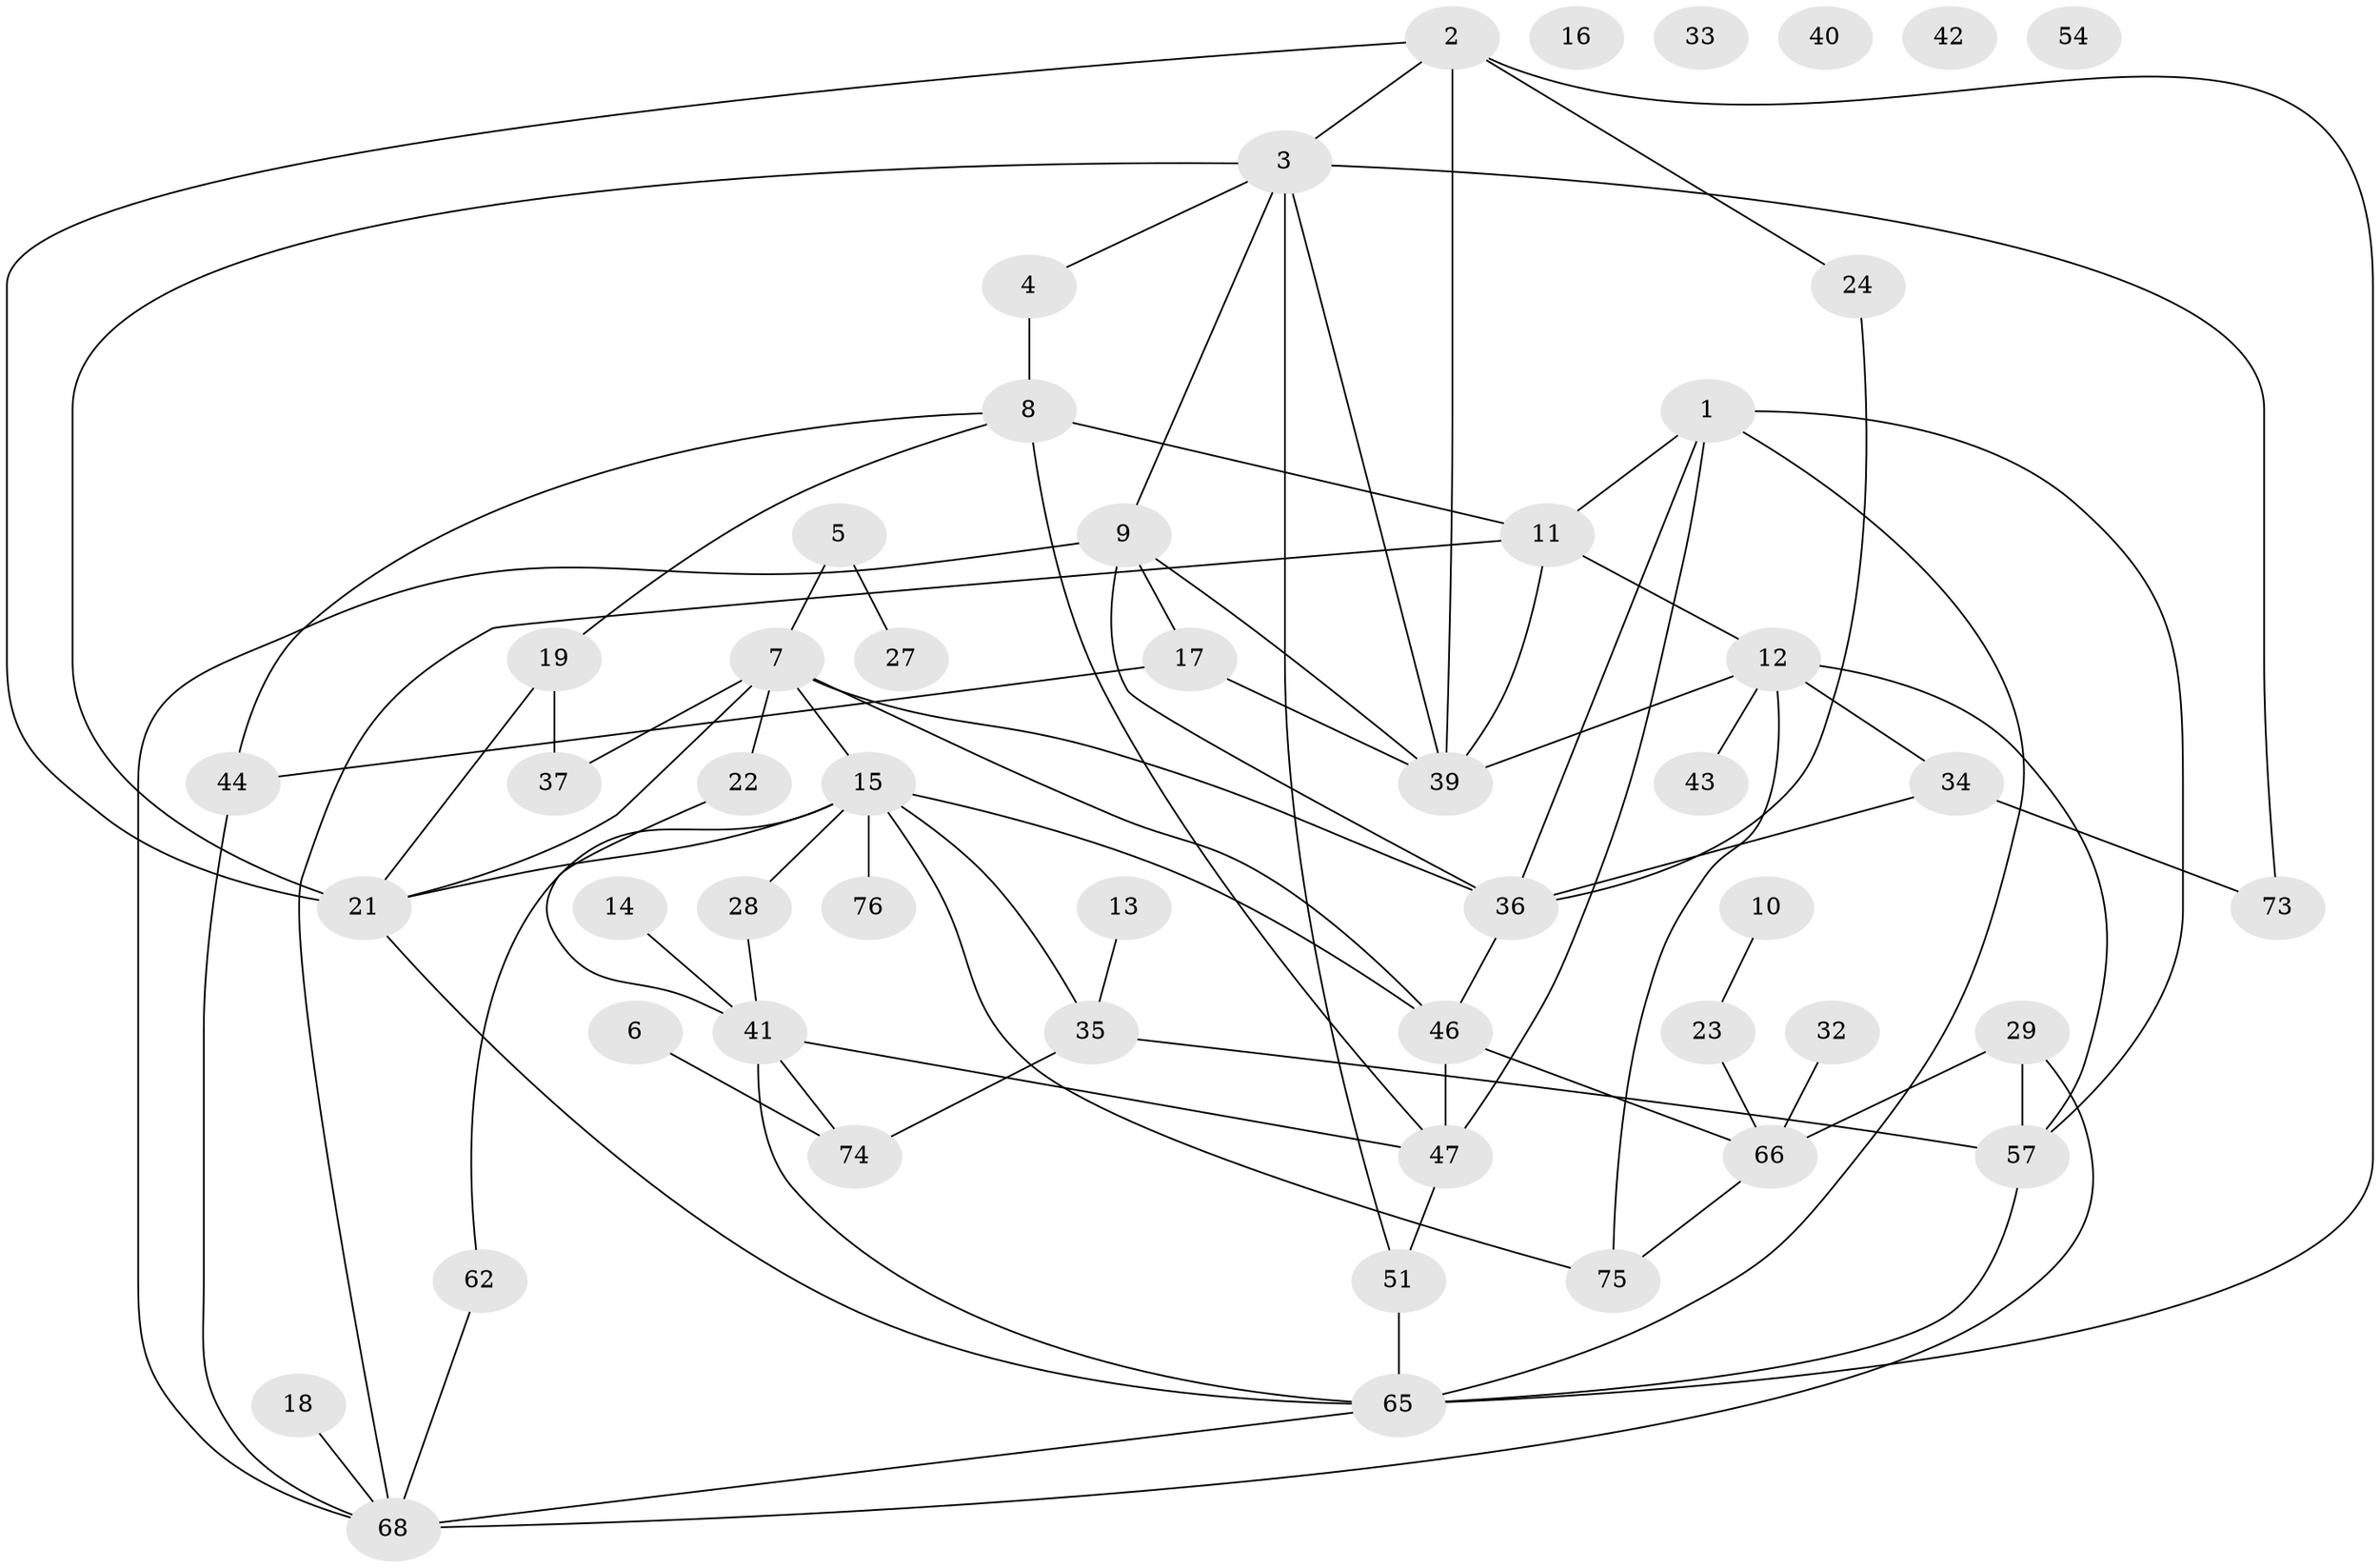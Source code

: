 // original degree distribution, {4: 0.17105263157894737, 2: 0.19736842105263158, 7: 0.013157894736842105, 3: 0.23684210526315788, 5: 0.11842105263157894, 1: 0.15789473684210525, 6: 0.05263157894736842, 0: 0.05263157894736842}
// Generated by graph-tools (version 1.1) at 2025/41/03/06/25 10:41:19]
// undirected, 51 vertices, 83 edges
graph export_dot {
graph [start="1"]
  node [color=gray90,style=filled];
  1 [super="+20"];
  2 [super="+67"];
  3 [super="+56"];
  4;
  5;
  6 [super="+49"];
  7 [super="+50"];
  8 [super="+55"];
  9 [super="+30"];
  10;
  11 [super="+61"];
  12 [super="+72"];
  13;
  14;
  15 [super="+25"];
  16 [super="+31"];
  17 [super="+26"];
  18;
  19;
  21 [super="+59"];
  22;
  23;
  24;
  27;
  28;
  29 [super="+38"];
  32;
  33;
  34 [super="+60"];
  35;
  36 [super="+48"];
  37;
  39 [super="+63"];
  40;
  41 [super="+45"];
  42;
  43;
  44;
  46 [super="+52"];
  47 [super="+58"];
  51 [super="+53"];
  54;
  57 [super="+64"];
  62;
  65 [super="+70"];
  66 [super="+69"];
  68 [super="+71"];
  73;
  74;
  75;
  76;
  1 -- 11;
  1 -- 47;
  1 -- 57;
  1 -- 65;
  1 -- 36;
  2 -- 3;
  2 -- 24;
  2 -- 21;
  2 -- 65;
  2 -- 39;
  3 -- 21;
  3 -- 4;
  3 -- 73;
  3 -- 9;
  3 -- 39;
  3 -- 51;
  4 -- 8;
  5 -- 7;
  5 -- 27;
  6 -- 74;
  7 -- 15;
  7 -- 22;
  7 -- 37;
  7 -- 46;
  7 -- 21;
  7 -- 36;
  8 -- 19;
  8 -- 47;
  8 -- 44;
  8 -- 11;
  9 -- 36 [weight=2];
  9 -- 68;
  9 -- 17;
  9 -- 39;
  10 -- 23;
  11 -- 68;
  11 -- 12;
  11 -- 39;
  12 -- 75;
  12 -- 34;
  12 -- 43;
  12 -- 57;
  12 -- 39 [weight=2];
  13 -- 35;
  14 -- 41;
  15 -- 35;
  15 -- 46;
  15 -- 21;
  15 -- 75;
  15 -- 28;
  15 -- 76;
  15 -- 62;
  17 -- 39;
  17 -- 44;
  18 -- 68;
  19 -- 21;
  19 -- 37;
  21 -- 65;
  22 -- 41;
  23 -- 66;
  24 -- 36;
  28 -- 41;
  29 -- 66 [weight=2];
  29 -- 68;
  29 -- 57;
  32 -- 66;
  34 -- 73;
  34 -- 36;
  35 -- 57;
  35 -- 74;
  36 -- 46;
  41 -- 65;
  41 -- 74;
  41 -- 47;
  44 -- 68;
  46 -- 47 [weight=2];
  46 -- 66;
  47 -- 51;
  51 -- 65;
  57 -- 65;
  62 -- 68;
  65 -- 68;
  66 -- 75;
}
